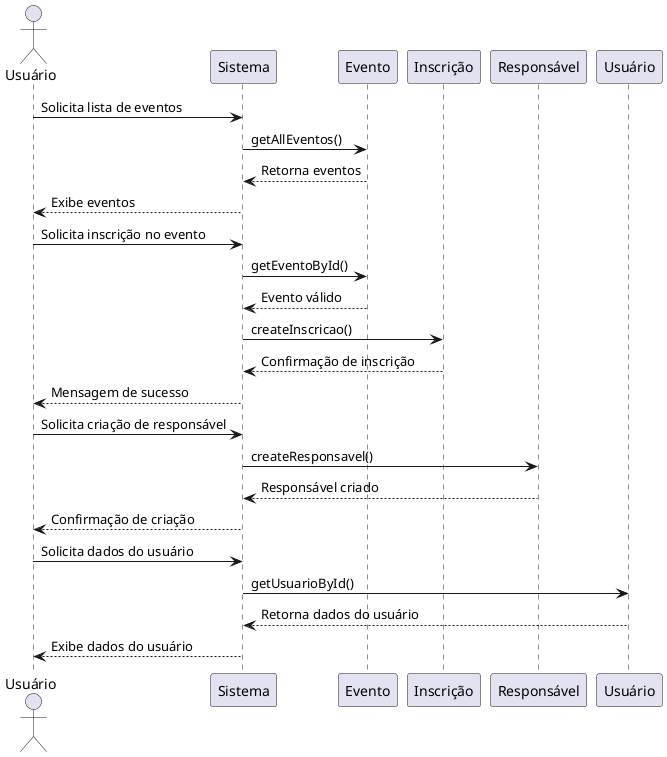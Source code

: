 @startuml
actor "Usuário" as User
participant "Sistema" as System
participant "Evento" as Event
participant "Inscrição" as Registration
participant "Responsável" as Responsible
participant "Usuário" as UserEntity

User -> System: Solicita lista de eventos
System -> Event: getAllEventos()
Event --> System: Retorna eventos
System --> User: Exibe eventos

User -> System: Solicita inscrição no evento
System -> Event: getEventoById()
Event --> System: Evento válido
System -> Registration: createInscricao()
Registration --> System: Confirmação de inscrição
System --> User: Mensagem de sucesso

User -> System: Solicita criação de responsável
System -> Responsible: createResponsavel()
Responsible --> System: Responsável criado
System --> User: Confirmação de criação

User -> System: Solicita dados do usuário
System -> UserEntity: getUsuarioById()
UserEntity --> System: Retorna dados do usuário
System --> User: Exibe dados do usuário

@enduml

